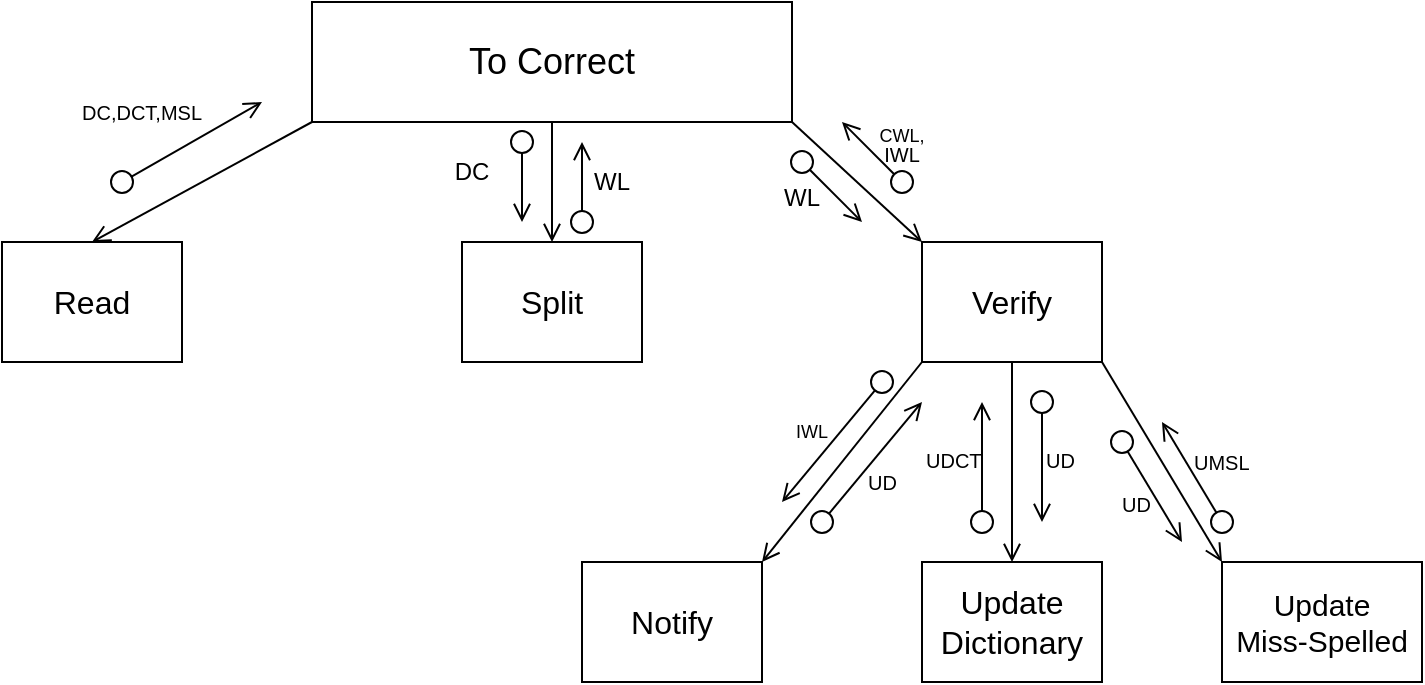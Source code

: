 <mxfile version="25.0.2">
  <diagram name="Page-1" id="oQ9REoWw0RHow7sonaW1">
    <mxGraphModel dx="446" dy="288" grid="1" gridSize="10" guides="1" tooltips="1" connect="1" arrows="1" fold="1" page="1" pageScale="1" pageWidth="850" pageHeight="1100" math="0" shadow="0">
      <root>
        <mxCell id="0" />
        <mxCell id="1" parent="0" />
        <mxCell id="BOcxICgayFsjbDCBK3zj-1" value="&lt;div&gt;&lt;span style=&quot;font-size: 18px;&quot;&gt;To&amp;nbsp;&lt;/span&gt;&lt;span style=&quot;color: rgba(0, 0, 0, 0); font-family: monospace; font-size: 0px; text-align: start; text-wrap: nowrap; background-color: initial;&quot;&gt;%3CmxGraphModel%3E%3Croot%3E%3CmxCell%20id%3D%220%22%2F%3E%3CmxCell%20id%3D%221%22%20parent%3D%220%22%2F%3E%3CmxCell%20id%3D%222%22%20value%3D%22%26lt%3Bfont%20style%3D%26quot%3Bfont-size%3A%2016px%3B%26quot%3B%26gt%3BC%26lt%3B%2Ffont%26gt%3B%22%20style%3D%22rounded%3D0%3BwhiteSpace%3Dwrap%3Bhtml%3D1%3BfillColor%3Dnone%3B%22%20vertex%3D%221%22%20parent%3D%221%22%3E%3CmxGeometry%20x%3D%22330%22%20y%3D%22200%22%20width%3D%2290%22%20height%3D%2260%22%20as%3D%22geometry%22%2F%3E%3C%2FmxCell%3E%3C%2Froot%3E%3C%2FmxGraphModel%3E&lt;/span&gt;&lt;span style=&quot;font-size: 18px; background-color: initial;&quot;&gt;Correct&lt;/span&gt;&lt;/div&gt;" style="rounded=0;whiteSpace=wrap;html=1;fillColor=none;" vertex="1" parent="1">
          <mxGeometry x="275" y="80" width="240" height="60" as="geometry" />
        </mxCell>
        <mxCell id="BOcxICgayFsjbDCBK3zj-2" value="&lt;span style=&quot;font-size: 16px;&quot;&gt;Read&lt;/span&gt;" style="rounded=0;whiteSpace=wrap;html=1;fillColor=none;" vertex="1" parent="1">
          <mxGeometry x="120" y="200" width="90" height="60" as="geometry" />
        </mxCell>
        <mxCell id="BOcxICgayFsjbDCBK3zj-3" value="&lt;span style=&quot;font-size: 16px;&quot;&gt;Split&lt;/span&gt;" style="rounded=0;whiteSpace=wrap;html=1;fillColor=none;" vertex="1" parent="1">
          <mxGeometry x="350" y="200" width="90" height="60" as="geometry" />
        </mxCell>
        <mxCell id="BOcxICgayFsjbDCBK3zj-4" value="&lt;span style=&quot;font-size: 16px;&quot;&gt;Verify&lt;/span&gt;" style="rounded=0;whiteSpace=wrap;html=1;fillColor=none;" vertex="1" parent="1">
          <mxGeometry x="580" y="200" width="90" height="60" as="geometry" />
        </mxCell>
        <mxCell id="BOcxICgayFsjbDCBK3zj-5" value="&lt;span style=&quot;font-size: 16px;&quot;&gt;Update&lt;/span&gt;&lt;div&gt;&lt;span style=&quot;font-size: 16px;&quot;&gt;Dictionary&lt;/span&gt;&lt;/div&gt;" style="rounded=0;whiteSpace=wrap;html=1;fillColor=none;" vertex="1" parent="1">
          <mxGeometry x="580" y="360" width="90" height="60" as="geometry" />
        </mxCell>
        <mxCell id="BOcxICgayFsjbDCBK3zj-6" value="&lt;span style=&quot;font-size: 16px;&quot;&gt;Notify&lt;/span&gt;" style="rounded=0;whiteSpace=wrap;html=1;fillColor=none;" vertex="1" parent="1">
          <mxGeometry x="410" y="360" width="90" height="60" as="geometry" />
        </mxCell>
        <mxCell id="BOcxICgayFsjbDCBK3zj-7" value="&lt;font style=&quot;font-size: 15px;&quot;&gt;Update&lt;/font&gt;&lt;div&gt;&lt;font style=&quot;font-size: 15px;&quot;&gt;Miss-Spelled&lt;/font&gt;&lt;/div&gt;" style="rounded=0;whiteSpace=wrap;html=1;fillColor=none;" vertex="1" parent="1">
          <mxGeometry x="730" y="360" width="100" height="60" as="geometry" />
        </mxCell>
        <mxCell id="BOcxICgayFsjbDCBK3zj-8" value="" style="endArrow=open;endSize=7;html=1;rounded=0;exitX=0;exitY=1;exitDx=0;exitDy=0;entryX=0.5;entryY=0;entryDx=0;entryDy=0;" edge="1" parent="1" source="BOcxICgayFsjbDCBK3zj-1" target="BOcxICgayFsjbDCBK3zj-2">
          <mxGeometry width="160" relative="1" as="geometry">
            <mxPoint x="330" y="100" as="sourcePoint" />
            <mxPoint x="85" y="200" as="targetPoint" />
          </mxGeometry>
        </mxCell>
        <mxCell id="BOcxICgayFsjbDCBK3zj-9" value="" style="endArrow=open;endSize=7;html=1;rounded=0;entryX=0.5;entryY=0;entryDx=0;entryDy=0;exitX=0.5;exitY=1;exitDx=0;exitDy=0;" edge="1" parent="1" source="BOcxICgayFsjbDCBK3zj-1" target="BOcxICgayFsjbDCBK3zj-3">
          <mxGeometry width="160" relative="1" as="geometry">
            <mxPoint x="390" y="150" as="sourcePoint" />
            <mxPoint x="95" y="210" as="targetPoint" />
          </mxGeometry>
        </mxCell>
        <mxCell id="BOcxICgayFsjbDCBK3zj-10" value="" style="endArrow=open;endSize=7;html=1;rounded=0;entryX=0;entryY=0;entryDx=0;entryDy=0;exitX=1;exitY=1;exitDx=0;exitDy=0;" edge="1" parent="1" source="BOcxICgayFsjbDCBK3zj-1" target="BOcxICgayFsjbDCBK3zj-4">
          <mxGeometry width="160" relative="1" as="geometry">
            <mxPoint x="405" y="150" as="sourcePoint" />
            <mxPoint x="405" y="210" as="targetPoint" />
          </mxGeometry>
        </mxCell>
        <mxCell id="BOcxICgayFsjbDCBK3zj-11" value="" style="endArrow=open;endSize=7;html=1;rounded=0;entryX=0.5;entryY=0;entryDx=0;entryDy=0;exitX=0.5;exitY=1;exitDx=0;exitDy=0;" edge="1" parent="1" source="BOcxICgayFsjbDCBK3zj-4" target="BOcxICgayFsjbDCBK3zj-5">
          <mxGeometry width="160" relative="1" as="geometry">
            <mxPoint x="618" y="260" as="sourcePoint" />
            <mxPoint x="590" y="210" as="targetPoint" />
          </mxGeometry>
        </mxCell>
        <mxCell id="BOcxICgayFsjbDCBK3zj-12" value="" style="endArrow=open;endSize=7;html=1;rounded=0;entryX=0;entryY=0;entryDx=0;entryDy=0;exitX=1;exitY=1;exitDx=0;exitDy=0;" edge="1" parent="1" source="BOcxICgayFsjbDCBK3zj-4" target="BOcxICgayFsjbDCBK3zj-7">
          <mxGeometry width="160" relative="1" as="geometry">
            <mxPoint x="635" y="270" as="sourcePoint" />
            <mxPoint x="635" y="370" as="targetPoint" />
          </mxGeometry>
        </mxCell>
        <mxCell id="BOcxICgayFsjbDCBK3zj-13" value="" style="endArrow=open;endSize=7;html=1;rounded=0;entryX=1;entryY=0;entryDx=0;entryDy=0;exitX=0;exitY=1;exitDx=0;exitDy=0;" edge="1" parent="1" source="BOcxICgayFsjbDCBK3zj-4" target="BOcxICgayFsjbDCBK3zj-6">
          <mxGeometry width="160" relative="1" as="geometry">
            <mxPoint x="645" y="280" as="sourcePoint" />
            <mxPoint x="645" y="380" as="targetPoint" />
          </mxGeometry>
        </mxCell>
        <mxCell id="BOcxICgayFsjbDCBK3zj-14" value="" style="html=1;verticalAlign=bottom;startArrow=oval;startFill=0;endArrow=open;startSize=11;endSize=7;curved=0;rounded=0;targetPerimeterSpacing=15;sourcePerimeterSpacing=19;jumpStyle=none;" edge="1" parent="1">
          <mxGeometry width="80" relative="1" as="geometry">
            <mxPoint x="180" y="170" as="sourcePoint" />
            <mxPoint x="250" y="130" as="targetPoint" />
          </mxGeometry>
        </mxCell>
        <mxCell id="BOcxICgayFsjbDCBK3zj-15" value="&lt;font style=&quot;font-size: 10px;&quot;&gt;DC,DCT,MSL&lt;/font&gt;" style="text;html=1;align=center;verticalAlign=middle;whiteSpace=wrap;rounded=0;" vertex="1" parent="1">
          <mxGeometry x="160" y="120" width="60" height="30" as="geometry" />
        </mxCell>
        <mxCell id="BOcxICgayFsjbDCBK3zj-16" value="" style="html=1;verticalAlign=bottom;startArrow=oval;startFill=0;endArrow=open;startSize=11;endSize=7;curved=0;rounded=0;targetPerimeterSpacing=15;sourcePerimeterSpacing=19;jumpStyle=none;" edge="1" parent="1">
          <mxGeometry width="80" relative="1" as="geometry">
            <mxPoint x="380" y="150" as="sourcePoint" />
            <mxPoint x="380" y="190" as="targetPoint" />
          </mxGeometry>
        </mxCell>
        <mxCell id="BOcxICgayFsjbDCBK3zj-17" value="" style="html=1;verticalAlign=bottom;startArrow=oval;startFill=0;endArrow=open;startSize=11;endSize=7;curved=0;rounded=0;targetPerimeterSpacing=15;sourcePerimeterSpacing=19;jumpStyle=none;" edge="1" parent="1">
          <mxGeometry width="80" relative="1" as="geometry">
            <mxPoint x="410" y="190" as="sourcePoint" />
            <mxPoint x="410" y="150" as="targetPoint" />
          </mxGeometry>
        </mxCell>
        <mxCell id="BOcxICgayFsjbDCBK3zj-18" value="DC" style="text;html=1;align=center;verticalAlign=middle;whiteSpace=wrap;rounded=0;" vertex="1" parent="1">
          <mxGeometry x="340" y="150" width="30" height="30" as="geometry" />
        </mxCell>
        <mxCell id="BOcxICgayFsjbDCBK3zj-19" value="WL" style="text;html=1;align=center;verticalAlign=middle;whiteSpace=wrap;rounded=0;" vertex="1" parent="1">
          <mxGeometry x="410" y="160" width="30" height="20" as="geometry" />
        </mxCell>
        <mxCell id="BOcxICgayFsjbDCBK3zj-20" value="" style="html=1;verticalAlign=bottom;startArrow=oval;startFill=0;endArrow=open;startSize=11;endSize=7;curved=0;rounded=0;targetPerimeterSpacing=15;sourcePerimeterSpacing=19;jumpStyle=none;" edge="1" parent="1">
          <mxGeometry width="80" relative="1" as="geometry">
            <mxPoint x="520" y="160" as="sourcePoint" />
            <mxPoint x="550" y="190" as="targetPoint" />
          </mxGeometry>
        </mxCell>
        <mxCell id="BOcxICgayFsjbDCBK3zj-23" value="" style="html=1;verticalAlign=bottom;startArrow=oval;startFill=0;endArrow=open;startSize=11;endSize=7;curved=0;rounded=0;targetPerimeterSpacing=15;sourcePerimeterSpacing=19;jumpStyle=none;" edge="1" parent="1">
          <mxGeometry width="80" relative="1" as="geometry">
            <mxPoint x="570" y="170" as="sourcePoint" />
            <mxPoint x="540" y="140" as="targetPoint" />
          </mxGeometry>
        </mxCell>
        <mxCell id="BOcxICgayFsjbDCBK3zj-24" value="WL" style="text;html=1;align=center;verticalAlign=middle;whiteSpace=wrap;rounded=0;" vertex="1" parent="1">
          <mxGeometry x="510" y="170" width="20" height="15" as="geometry" />
        </mxCell>
        <mxCell id="BOcxICgayFsjbDCBK3zj-26" value="&lt;font style=&quot;font-size: 9px;&quot;&gt;CWL,&lt;/font&gt;" style="text;html=1;align=center;verticalAlign=middle;whiteSpace=wrap;rounded=0;" vertex="1" parent="1">
          <mxGeometry x="560" y="140" width="20" height="12.5" as="geometry" />
        </mxCell>
        <mxCell id="BOcxICgayFsjbDCBK3zj-27" value="&lt;font size=&quot;1&quot;&gt;IWL&lt;/font&gt;&lt;span style=&quot;color: rgba(0, 0, 0, 0); font-family: monospace; font-size: 0px; text-align: start; text-wrap: nowrap;&quot;&gt;%3CmxGraphModel%3E%3Croot%3E%3CmxCell%20id%3D%220%22%2F%3E%3CmxCell%20id%3D%221%22%20parent%3D%220%22%2F%3E%3CmxCell%20id%3D%222%22%20value%3D%22%22%20style%3D%22html%3D1%3BverticalAlign%3Dbottom%3BstartArrow%3Doval%3BstartFill%3D0%3BendArrow%3Dopen%3BstartSize%3D11%3BendSize%3D7%3Bcurved%3D0%3Brounded%3D0%3BtargetPerimeterSpacing%3D15%3BsourcePerimeterSpacing%3D19%3BjumpStyle%3Dnone%3B%22%20edge%3D%221%22%20parent%3D%221%22%3E%3CmxGeometry%20width%3D%2280%22%20relative%3D%221%22%20as%3D%22geometry%22%3E%3CmxPoint%20x%3D%22610%22%20y%3D%22140%22%20as%3D%22sourcePoint%22%2F%3E%3CmxPoint%20x%3D%22660%22%20y%3D%22170%22%20as%3D%22targetPoint%22%2F%3E%3C%2FmxGeometry%3E%3C%2FmxCell%3E%3C%2Froot%3E%3C%2FmxGraphModel%3E&lt;/span&gt;&lt;span style=&quot;color: rgba(0, 0, 0, 0); font-family: monospace; font-size: 0px; text-align: start; text-wrap: nowrap;&quot;&gt;%3CmxGraphModel%3E%3Croot%3E%3CmxCell%20id%3D%220%22%2F%3E%3CmxCell%20id%3D%221%22%20parent%3D%220%22%2F%3E%3CmxCell%20id%3D%222%22%20value%3D%22%22%20style%3D%22html%3D1%3BverticalAlign%3Dbottom%3BstartArrow%3Doval%3BstartFill%3D0%3BendArrow%3Dopen%3BstartSize%3D11%3BendSize%3D7%3Bcurved%3D0%3Brounded%3D0%3BtargetPerimeterSpacing%3D15%3BsourcePerimeterSpacing%3D19%3BjumpStyle%3Dnone%3B%22%20edge%3D%221%22%20parent%3D%221%22%3E%3CmxGeometry%20width%3D%2280%22%20relative%3D%221%22%20as%3D%22geometry%22%3E%3CmxPoint%20x%3D%22610%22%20y%3D%22140%22%20as%3D%22sourcePoint%22%2F%3E%3CmxPoint%20x%3D%22660%22%20y%3D%22170%22%20as%3D%22targetPoint%22%2F%3E%3C%2FmxGeometry%3E%3C%2FmxCell%3E%3C%2Froot%3E%3C%2FmxGraphModel%3&lt;/span&gt;" style="text;html=1;align=center;verticalAlign=middle;whiteSpace=wrap;rounded=0;" vertex="1" parent="1">
          <mxGeometry x="560" y="150" width="20" height="12.5" as="geometry" />
        </mxCell>
        <mxCell id="BOcxICgayFsjbDCBK3zj-28" value="" style="html=1;verticalAlign=bottom;startArrow=oval;startFill=0;endArrow=open;startSize=11;endSize=7;curved=0;rounded=0;targetPerimeterSpacing=15;sourcePerimeterSpacing=19;jumpStyle=none;" edge="1" parent="1">
          <mxGeometry width="80" relative="1" as="geometry">
            <mxPoint x="560" y="270" as="sourcePoint" />
            <mxPoint x="510" y="330" as="targetPoint" />
          </mxGeometry>
        </mxCell>
        <mxCell id="BOcxICgayFsjbDCBK3zj-29" value="" style="html=1;verticalAlign=bottom;startArrow=oval;startFill=0;endArrow=open;startSize=11;endSize=7;curved=0;rounded=0;targetPerimeterSpacing=15;sourcePerimeterSpacing=19;jumpStyle=none;" edge="1" parent="1">
          <mxGeometry width="80" relative="1" as="geometry">
            <mxPoint x="530" y="340" as="sourcePoint" />
            <mxPoint x="580" y="280" as="targetPoint" />
          </mxGeometry>
        </mxCell>
        <mxCell id="BOcxICgayFsjbDCBK3zj-30" value="" style="html=1;verticalAlign=bottom;startArrow=oval;startFill=0;endArrow=open;startSize=11;endSize=7;curved=0;rounded=0;targetPerimeterSpacing=15;sourcePerimeterSpacing=19;jumpStyle=none;" edge="1" parent="1">
          <mxGeometry width="80" relative="1" as="geometry">
            <mxPoint x="610" y="340" as="sourcePoint" />
            <mxPoint x="610" y="280" as="targetPoint" />
          </mxGeometry>
        </mxCell>
        <mxCell id="BOcxICgayFsjbDCBK3zj-31" value="" style="html=1;verticalAlign=bottom;startArrow=oval;startFill=0;endArrow=open;startSize=11;endSize=7;curved=0;rounded=0;targetPerimeterSpacing=15;sourcePerimeterSpacing=19;jumpStyle=none;" edge="1" parent="1">
          <mxGeometry width="80" relative="1" as="geometry">
            <mxPoint x="640" y="280" as="sourcePoint" />
            <mxPoint x="640" y="340" as="targetPoint" />
          </mxGeometry>
        </mxCell>
        <mxCell id="BOcxICgayFsjbDCBK3zj-32" value="" style="html=1;verticalAlign=bottom;startArrow=oval;startFill=0;endArrow=open;startSize=11;endSize=7;curved=0;rounded=0;targetPerimeterSpacing=15;sourcePerimeterSpacing=19;jumpStyle=none;" edge="1" parent="1">
          <mxGeometry width="80" relative="1" as="geometry">
            <mxPoint x="680" y="300" as="sourcePoint" />
            <mxPoint x="710" y="350" as="targetPoint" />
          </mxGeometry>
        </mxCell>
        <mxCell id="BOcxICgayFsjbDCBK3zj-33" value="" style="html=1;verticalAlign=bottom;startArrow=oval;startFill=0;endArrow=open;startSize=11;endSize=7;curved=0;rounded=0;targetPerimeterSpacing=15;sourcePerimeterSpacing=19;jumpStyle=none;" edge="1" parent="1">
          <mxGeometry width="80" relative="1" as="geometry">
            <mxPoint x="730" y="340" as="sourcePoint" />
            <mxPoint x="700" y="290" as="targetPoint" />
          </mxGeometry>
        </mxCell>
        <mxCell id="BOcxICgayFsjbDCBK3zj-34" value="&lt;font size=&quot;1&quot;&gt;UD&lt;/font&gt;" style="text;html=1;align=left;verticalAlign=middle;whiteSpace=wrap;rounded=0;" vertex="1" parent="1">
          <mxGeometry x="551" y="316" width="20" height="7.5" as="geometry" />
        </mxCell>
        <mxCell id="BOcxICgayFsjbDCBK3zj-35" value="&lt;font size=&quot;1&quot;&gt;UD&lt;/font&gt;" style="text;html=1;align=left;verticalAlign=middle;whiteSpace=wrap;rounded=0;" vertex="1" parent="1">
          <mxGeometry x="640" y="305" width="20" height="7.5" as="geometry" />
        </mxCell>
        <mxCell id="BOcxICgayFsjbDCBK3zj-37" value="&lt;font size=&quot;1&quot;&gt;UD&lt;/font&gt;" style="text;html=1;align=left;verticalAlign=middle;whiteSpace=wrap;rounded=0;" vertex="1" parent="1">
          <mxGeometry x="678" y="327" width="20" height="7.5" as="geometry" />
        </mxCell>
        <mxCell id="BOcxICgayFsjbDCBK3zj-38" value="&lt;font size=&quot;1&quot;&gt;UDCT&lt;/font&gt;" style="text;html=1;align=left;verticalAlign=middle;whiteSpace=wrap;rounded=0;" vertex="1" parent="1">
          <mxGeometry x="580" y="305" width="30" height="7.5" as="geometry" />
        </mxCell>
        <mxCell id="BOcxICgayFsjbDCBK3zj-39" value="&lt;font size=&quot;1&quot;&gt;UMSL&lt;/font&gt;" style="text;html=1;align=left;verticalAlign=middle;whiteSpace=wrap;rounded=0;" vertex="1" parent="1">
          <mxGeometry x="714" y="306" width="30" height="7.5" as="geometry" />
        </mxCell>
        <mxCell id="BOcxICgayFsjbDCBK3zj-40" value="&lt;font style=&quot;font-size: 9px;&quot;&gt;IWL&lt;/font&gt;" style="text;html=1;align=left;verticalAlign=middle;whiteSpace=wrap;rounded=0;" vertex="1" parent="1">
          <mxGeometry x="515" y="290" width="20" height="7.5" as="geometry" />
        </mxCell>
      </root>
    </mxGraphModel>
  </diagram>
</mxfile>
